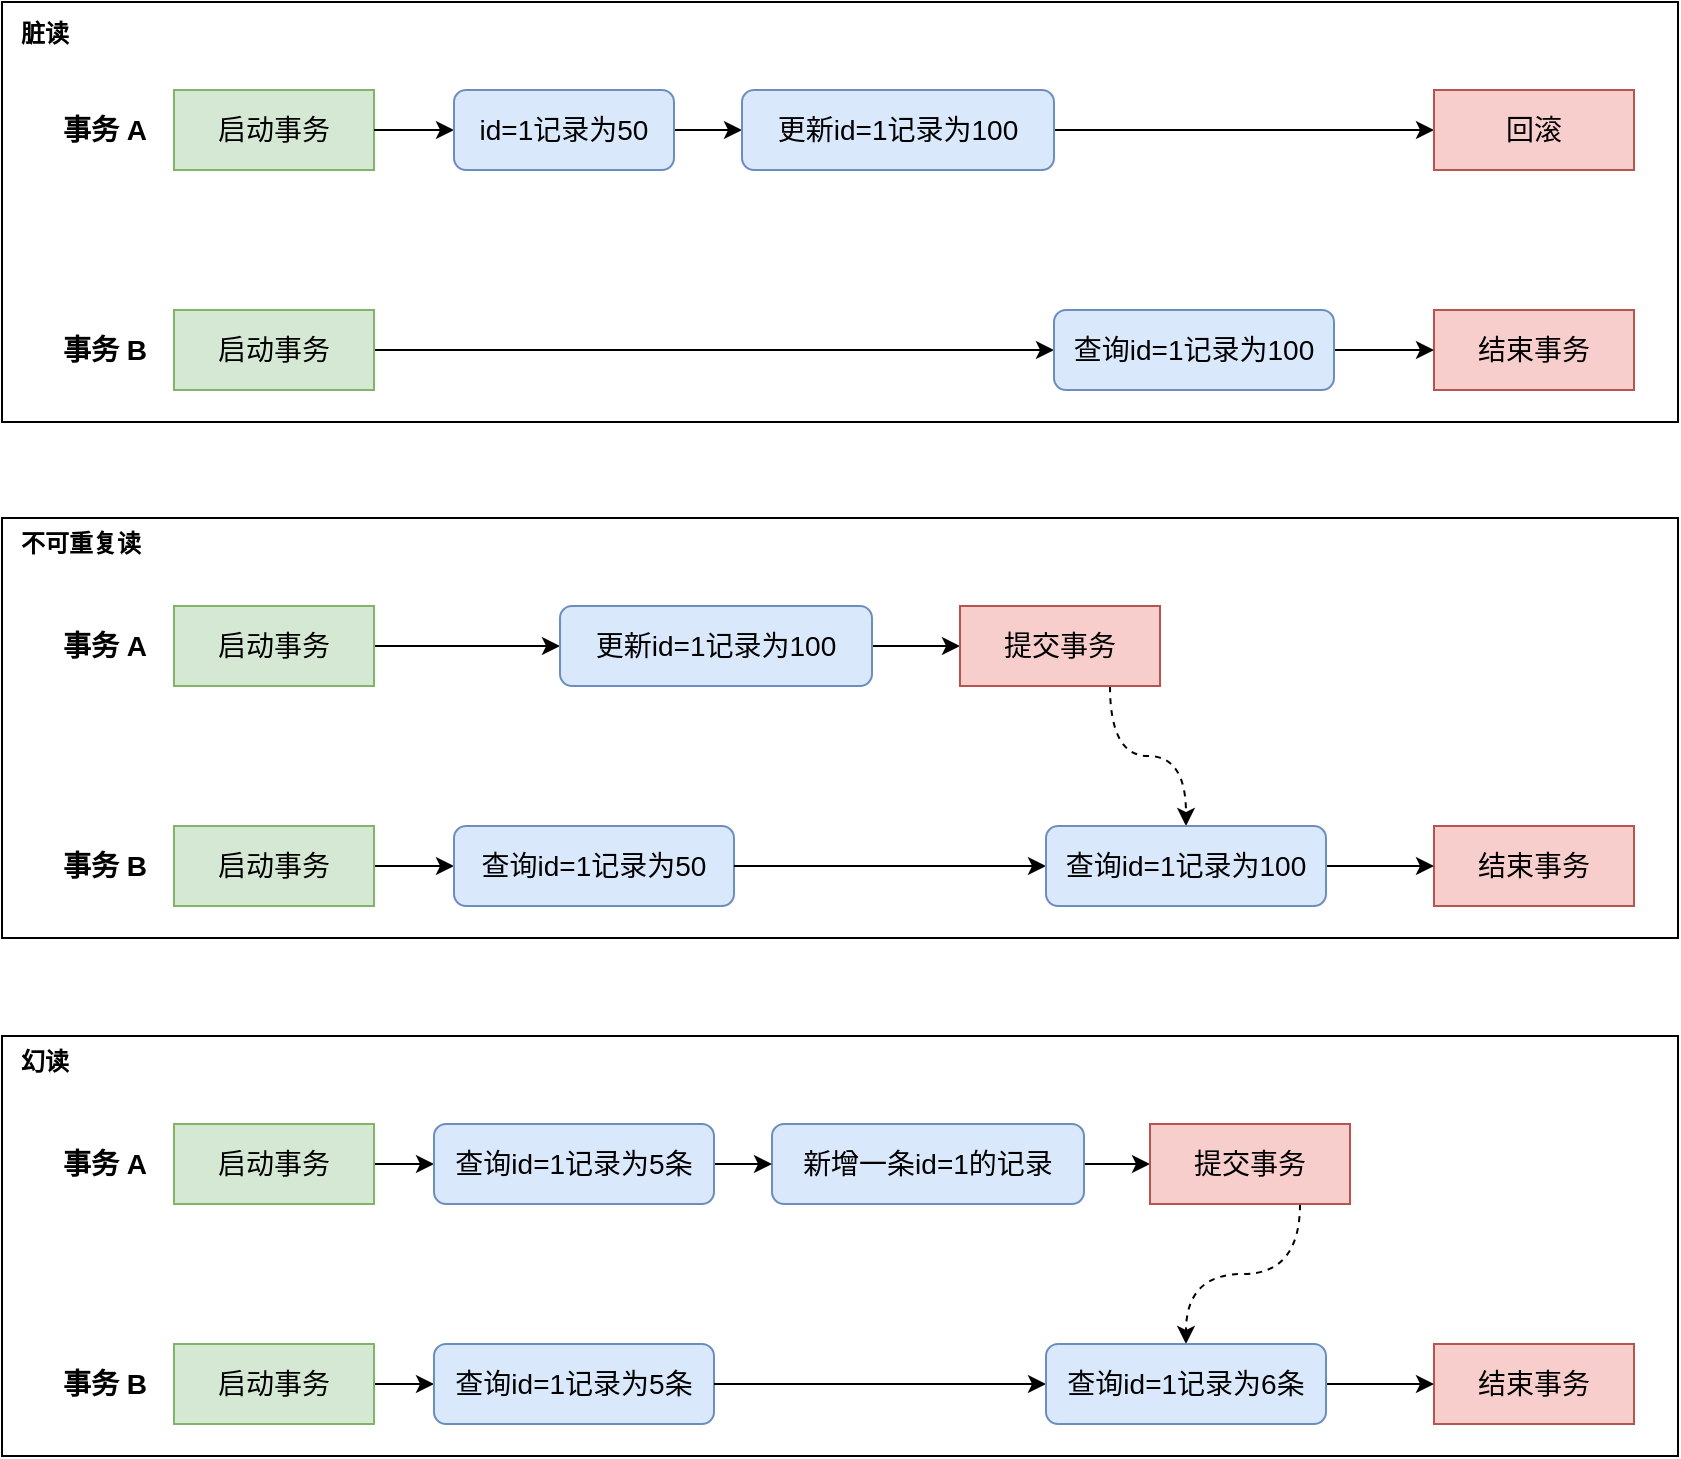 <mxfile version="22.1.8" type="github">
  <diagram name="第 1 页" id="gNZCSh1aHm1mI09cRFBn">
    <mxGraphModel dx="1050" dy="630" grid="0" gridSize="10" guides="1" tooltips="1" connect="1" arrows="1" fold="1" page="0" pageScale="1" pageWidth="827" pageHeight="1169" math="0" shadow="0">
      <root>
        <mxCell id="0" />
        <mxCell id="1" parent="0" />
        <mxCell id="t-oszIujtScnOQRCRIdi-20" value="" style="rounded=0;whiteSpace=wrap;html=1;" vertex="1" parent="1">
          <mxGeometry x="44" y="136" width="838" height="210" as="geometry" />
        </mxCell>
        <mxCell id="t-oszIujtScnOQRCRIdi-9" style="edgeStyle=orthogonalEdgeStyle;rounded=0;orthogonalLoop=1;jettySize=auto;html=1;exitX=1;exitY=0.5;exitDx=0;exitDy=0;entryX=0;entryY=0.5;entryDx=0;entryDy=0;" edge="1" parent="1" source="t-oszIujtScnOQRCRIdi-15" target="t-oszIujtScnOQRCRIdi-3">
          <mxGeometry relative="1" as="geometry" />
        </mxCell>
        <mxCell id="t-oszIujtScnOQRCRIdi-1" value="&lt;font style=&quot;font-size: 14px;&quot;&gt;启动事务&lt;/font&gt;" style="rounded=0;whiteSpace=wrap;html=1;fillColor=#d5e8d4;strokeColor=#82b366;" vertex="1" parent="1">
          <mxGeometry x="130" y="180" width="100" height="40" as="geometry" />
        </mxCell>
        <mxCell id="t-oszIujtScnOQRCRIdi-10" style="edgeStyle=orthogonalEdgeStyle;rounded=0;orthogonalLoop=1;jettySize=auto;html=1;exitX=1;exitY=0.5;exitDx=0;exitDy=0;entryX=0;entryY=0.5;entryDx=0;entryDy=0;" edge="1" parent="1" source="t-oszIujtScnOQRCRIdi-3" target="t-oszIujtScnOQRCRIdi-4">
          <mxGeometry relative="1" as="geometry" />
        </mxCell>
        <mxCell id="t-oszIujtScnOQRCRIdi-3" value="&lt;font style=&quot;font-size: 14px;&quot;&gt;更新id=1记录为100&lt;/font&gt;" style="rounded=1;whiteSpace=wrap;html=1;fillColor=#dae8fc;strokeColor=#6c8ebf;" vertex="1" parent="1">
          <mxGeometry x="414" y="180" width="156" height="40" as="geometry" />
        </mxCell>
        <mxCell id="t-oszIujtScnOQRCRIdi-4" value="&lt;font style=&quot;font-size: 14px;&quot;&gt;回滚&lt;/font&gt;" style="rounded=0;whiteSpace=wrap;html=1;fillColor=#f8cecc;strokeColor=#b85450;" vertex="1" parent="1">
          <mxGeometry x="760" y="180" width="100" height="40" as="geometry" />
        </mxCell>
        <mxCell id="t-oszIujtScnOQRCRIdi-11" style="edgeStyle=orthogonalEdgeStyle;rounded=0;orthogonalLoop=1;jettySize=auto;html=1;exitX=1;exitY=0.5;exitDx=0;exitDy=0;entryX=0;entryY=0.5;entryDx=0;entryDy=0;" edge="1" parent="1" source="t-oszIujtScnOQRCRIdi-5" target="t-oszIujtScnOQRCRIdi-8">
          <mxGeometry relative="1" as="geometry" />
        </mxCell>
        <mxCell id="t-oszIujtScnOQRCRIdi-5" value="&lt;font style=&quot;font-size: 14px;&quot;&gt;启动事务&lt;/font&gt;" style="rounded=0;whiteSpace=wrap;html=1;fillColor=#d5e8d4;strokeColor=#82b366;" vertex="1" parent="1">
          <mxGeometry x="130" y="290" width="100" height="40" as="geometry" />
        </mxCell>
        <mxCell id="t-oszIujtScnOQRCRIdi-7" value="&lt;font style=&quot;font-size: 14px;&quot;&gt;结束事务&lt;/font&gt;" style="rounded=0;whiteSpace=wrap;html=1;fillColor=#f8cecc;strokeColor=#b85450;" vertex="1" parent="1">
          <mxGeometry x="760" y="290" width="100" height="40" as="geometry" />
        </mxCell>
        <mxCell id="t-oszIujtScnOQRCRIdi-12" style="edgeStyle=orthogonalEdgeStyle;rounded=0;orthogonalLoop=1;jettySize=auto;html=1;exitX=1;exitY=0.5;exitDx=0;exitDy=0;" edge="1" parent="1" source="t-oszIujtScnOQRCRIdi-8" target="t-oszIujtScnOQRCRIdi-7">
          <mxGeometry relative="1" as="geometry" />
        </mxCell>
        <mxCell id="t-oszIujtScnOQRCRIdi-8" value="&lt;font style=&quot;font-size: 14px;&quot;&gt;查询id=1记录为100&lt;/font&gt;" style="rounded=1;whiteSpace=wrap;html=1;fillColor=#dae8fc;strokeColor=#6c8ebf;" vertex="1" parent="1">
          <mxGeometry x="570" y="290" width="140" height="40" as="geometry" />
        </mxCell>
        <mxCell id="t-oszIujtScnOQRCRIdi-13" value="&lt;font style=&quot;font-size: 14px;&quot;&gt;&lt;b&gt;事务 A&lt;/b&gt;&lt;/font&gt;" style="text;html=1;align=center;verticalAlign=middle;resizable=0;points=[];autosize=1;strokeColor=none;fillColor=none;" vertex="1" parent="1">
          <mxGeometry x="60" y="185" width="70" height="30" as="geometry" />
        </mxCell>
        <mxCell id="t-oszIujtScnOQRCRIdi-14" value="&lt;font style=&quot;font-size: 14px;&quot;&gt;&lt;b&gt;事务 B&lt;/b&gt;&lt;/font&gt;" style="text;html=1;align=center;verticalAlign=middle;resizable=0;points=[];autosize=1;strokeColor=none;fillColor=none;" vertex="1" parent="1">
          <mxGeometry x="60" y="295" width="70" height="30" as="geometry" />
        </mxCell>
        <mxCell id="t-oszIujtScnOQRCRIdi-16" value="" style="edgeStyle=orthogonalEdgeStyle;rounded=0;orthogonalLoop=1;jettySize=auto;html=1;exitX=1;exitY=0.5;exitDx=0;exitDy=0;entryX=0;entryY=0.5;entryDx=0;entryDy=0;" edge="1" parent="1" source="t-oszIujtScnOQRCRIdi-1" target="t-oszIujtScnOQRCRIdi-15">
          <mxGeometry relative="1" as="geometry">
            <mxPoint x="230" y="200" as="sourcePoint" />
            <mxPoint x="510" y="200" as="targetPoint" />
          </mxGeometry>
        </mxCell>
        <mxCell id="t-oszIujtScnOQRCRIdi-15" value="&lt;font style=&quot;font-size: 14px;&quot;&gt;id=1记录为50&lt;/font&gt;" style="rounded=1;whiteSpace=wrap;html=1;fillColor=#dae8fc;strokeColor=#6c8ebf;" vertex="1" parent="1">
          <mxGeometry x="270" y="180" width="110" height="40" as="geometry" />
        </mxCell>
        <mxCell id="t-oszIujtScnOQRCRIdi-21" value="&lt;b&gt;脏读&lt;/b&gt;" style="text;html=1;align=center;verticalAlign=middle;resizable=0;points=[];autosize=1;strokeColor=none;fillColor=none;" vertex="1" parent="1">
          <mxGeometry x="44" y="139" width="42" height="26" as="geometry" />
        </mxCell>
        <mxCell id="t-oszIujtScnOQRCRIdi-22" value="" style="rounded=0;whiteSpace=wrap;html=1;" vertex="1" parent="1">
          <mxGeometry x="44" y="394" width="838" height="210" as="geometry" />
        </mxCell>
        <mxCell id="t-oszIujtScnOQRCRIdi-41" style="edgeStyle=orthogonalEdgeStyle;rounded=0;orthogonalLoop=1;jettySize=auto;html=1;exitX=1;exitY=0.5;exitDx=0;exitDy=0;entryX=0;entryY=0.5;entryDx=0;entryDy=0;" edge="1" parent="1" source="t-oszIujtScnOQRCRIdi-24" target="t-oszIujtScnOQRCRIdi-26">
          <mxGeometry relative="1" as="geometry" />
        </mxCell>
        <mxCell id="t-oszIujtScnOQRCRIdi-24" value="&lt;font style=&quot;font-size: 14px;&quot;&gt;启动事务&lt;/font&gt;" style="rounded=0;whiteSpace=wrap;html=1;fillColor=#d5e8d4;strokeColor=#82b366;" vertex="1" parent="1">
          <mxGeometry x="130" y="438" width="100" height="40" as="geometry" />
        </mxCell>
        <mxCell id="t-oszIujtScnOQRCRIdi-25" style="edgeStyle=orthogonalEdgeStyle;rounded=0;orthogonalLoop=1;jettySize=auto;html=1;exitX=1;exitY=0.5;exitDx=0;exitDy=0;entryX=0;entryY=0.5;entryDx=0;entryDy=0;" edge="1" parent="1" source="t-oszIujtScnOQRCRIdi-26" target="t-oszIujtScnOQRCRIdi-27">
          <mxGeometry relative="1" as="geometry" />
        </mxCell>
        <mxCell id="t-oszIujtScnOQRCRIdi-26" value="&lt;font style=&quot;font-size: 14px;&quot;&gt;更新id=1记录为100&lt;/font&gt;" style="rounded=1;whiteSpace=wrap;html=1;fillColor=#dae8fc;strokeColor=#6c8ebf;" vertex="1" parent="1">
          <mxGeometry x="323" y="438" width="156" height="40" as="geometry" />
        </mxCell>
        <mxCell id="t-oszIujtScnOQRCRIdi-45" style="edgeStyle=orthogonalEdgeStyle;rounded=0;orthogonalLoop=1;jettySize=auto;html=1;exitX=0.75;exitY=1;exitDx=0;exitDy=0;entryX=0.5;entryY=0;entryDx=0;entryDy=0;dashed=1;curved=1;" edge="1" parent="1" source="t-oszIujtScnOQRCRIdi-27" target="t-oszIujtScnOQRCRIdi-43">
          <mxGeometry relative="1" as="geometry" />
        </mxCell>
        <mxCell id="t-oszIujtScnOQRCRIdi-27" value="&lt;font style=&quot;font-size: 14px;&quot;&gt;提交事务&lt;/font&gt;" style="rounded=0;whiteSpace=wrap;html=1;fillColor=#f8cecc;strokeColor=#b85450;" vertex="1" parent="1">
          <mxGeometry x="523" y="438" width="100" height="40" as="geometry" />
        </mxCell>
        <mxCell id="t-oszIujtScnOQRCRIdi-28" style="edgeStyle=orthogonalEdgeStyle;rounded=0;orthogonalLoop=1;jettySize=auto;html=1;exitX=1;exitY=0.5;exitDx=0;exitDy=0;entryX=0;entryY=0.5;entryDx=0;entryDy=0;" edge="1" parent="1" source="t-oszIujtScnOQRCRIdi-29" target="t-oszIujtScnOQRCRIdi-32">
          <mxGeometry relative="1" as="geometry" />
        </mxCell>
        <mxCell id="t-oszIujtScnOQRCRIdi-29" value="&lt;font style=&quot;font-size: 14px;&quot;&gt;启动事务&lt;/font&gt;" style="rounded=0;whiteSpace=wrap;html=1;fillColor=#d5e8d4;strokeColor=#82b366;" vertex="1" parent="1">
          <mxGeometry x="130" y="548" width="100" height="40" as="geometry" />
        </mxCell>
        <mxCell id="t-oszIujtScnOQRCRIdi-30" value="&lt;font style=&quot;font-size: 14px;&quot;&gt;结束事务&lt;/font&gt;" style="rounded=0;whiteSpace=wrap;html=1;fillColor=#f8cecc;strokeColor=#b85450;" vertex="1" parent="1">
          <mxGeometry x="760" y="548" width="100" height="40" as="geometry" />
        </mxCell>
        <mxCell id="t-oszIujtScnOQRCRIdi-31" style="edgeStyle=orthogonalEdgeStyle;rounded=0;orthogonalLoop=1;jettySize=auto;html=1;exitX=1;exitY=0.5;exitDx=0;exitDy=0;" edge="1" parent="1" source="t-oszIujtScnOQRCRIdi-43" target="t-oszIujtScnOQRCRIdi-30">
          <mxGeometry relative="1" as="geometry" />
        </mxCell>
        <mxCell id="t-oszIujtScnOQRCRIdi-32" value="&lt;font style=&quot;font-size: 14px;&quot;&gt;查询id=1记录为50&lt;/font&gt;" style="rounded=1;whiteSpace=wrap;html=1;fillColor=#dae8fc;strokeColor=#6c8ebf;" vertex="1" parent="1">
          <mxGeometry x="270" y="548" width="140" height="40" as="geometry" />
        </mxCell>
        <mxCell id="t-oszIujtScnOQRCRIdi-33" value="&lt;font style=&quot;font-size: 14px;&quot;&gt;&lt;b&gt;事务 A&lt;/b&gt;&lt;/font&gt;" style="text;html=1;align=center;verticalAlign=middle;resizable=0;points=[];autosize=1;strokeColor=none;fillColor=none;" vertex="1" parent="1">
          <mxGeometry x="60" y="443" width="70" height="30" as="geometry" />
        </mxCell>
        <mxCell id="t-oszIujtScnOQRCRIdi-34" value="&lt;font style=&quot;font-size: 14px;&quot;&gt;&lt;b&gt;事务 B&lt;/b&gt;&lt;/font&gt;" style="text;html=1;align=center;verticalAlign=middle;resizable=0;points=[];autosize=1;strokeColor=none;fillColor=none;" vertex="1" parent="1">
          <mxGeometry x="60" y="553" width="70" height="30" as="geometry" />
        </mxCell>
        <mxCell id="t-oszIujtScnOQRCRIdi-37" value="&lt;b&gt;不可重复读&lt;/b&gt;" style="text;html=1;align=center;verticalAlign=middle;resizable=0;points=[];autosize=1;strokeColor=none;fillColor=none;" vertex="1" parent="1">
          <mxGeometry x="44" y="394" width="78" height="26" as="geometry" />
        </mxCell>
        <mxCell id="t-oszIujtScnOQRCRIdi-44" value="" style="edgeStyle=orthogonalEdgeStyle;rounded=0;orthogonalLoop=1;jettySize=auto;html=1;exitX=1;exitY=0.5;exitDx=0;exitDy=0;" edge="1" parent="1" source="t-oszIujtScnOQRCRIdi-32" target="t-oszIujtScnOQRCRIdi-43">
          <mxGeometry relative="1" as="geometry">
            <mxPoint x="410" y="568" as="sourcePoint" />
            <mxPoint x="760" y="568" as="targetPoint" />
          </mxGeometry>
        </mxCell>
        <mxCell id="t-oszIujtScnOQRCRIdi-43" value="&lt;font style=&quot;font-size: 14px;&quot;&gt;查询id=1记录为100&lt;/font&gt;" style="rounded=1;whiteSpace=wrap;html=1;fillColor=#dae8fc;strokeColor=#6c8ebf;" vertex="1" parent="1">
          <mxGeometry x="566" y="548" width="140" height="40" as="geometry" />
        </mxCell>
        <mxCell id="t-oszIujtScnOQRCRIdi-46" value="" style="rounded=0;whiteSpace=wrap;html=1;" vertex="1" parent="1">
          <mxGeometry x="44" y="653" width="838" height="210" as="geometry" />
        </mxCell>
        <mxCell id="t-oszIujtScnOQRCRIdi-64" style="edgeStyle=orthogonalEdgeStyle;rounded=0;orthogonalLoop=1;jettySize=auto;html=1;exitX=1;exitY=0.5;exitDx=0;exitDy=0;entryX=0;entryY=0.5;entryDx=0;entryDy=0;" edge="1" parent="1" source="t-oszIujtScnOQRCRIdi-48" target="t-oszIujtScnOQRCRIdi-63">
          <mxGeometry relative="1" as="geometry" />
        </mxCell>
        <mxCell id="t-oszIujtScnOQRCRIdi-48" value="&lt;font style=&quot;font-size: 14px;&quot;&gt;启动事务&lt;/font&gt;" style="rounded=0;whiteSpace=wrap;html=1;fillColor=#d5e8d4;strokeColor=#82b366;" vertex="1" parent="1">
          <mxGeometry x="130" y="697" width="100" height="40" as="geometry" />
        </mxCell>
        <mxCell id="t-oszIujtScnOQRCRIdi-49" style="edgeStyle=orthogonalEdgeStyle;rounded=0;orthogonalLoop=1;jettySize=auto;html=1;exitX=1;exitY=0.5;exitDx=0;exitDy=0;entryX=0;entryY=0.5;entryDx=0;entryDy=0;" edge="1" source="t-oszIujtScnOQRCRIdi-50" target="t-oszIujtScnOQRCRIdi-52" parent="1">
          <mxGeometry relative="1" as="geometry" />
        </mxCell>
        <mxCell id="t-oszIujtScnOQRCRIdi-50" value="&lt;font style=&quot;font-size: 14px;&quot;&gt;新增一条id=1的记录&lt;/font&gt;" style="rounded=1;whiteSpace=wrap;html=1;fillColor=#dae8fc;strokeColor=#6c8ebf;" vertex="1" parent="1">
          <mxGeometry x="429" y="697" width="156" height="40" as="geometry" />
        </mxCell>
        <mxCell id="t-oszIujtScnOQRCRIdi-51" style="edgeStyle=orthogonalEdgeStyle;rounded=0;orthogonalLoop=1;jettySize=auto;html=1;exitX=0.75;exitY=1;exitDx=0;exitDy=0;entryX=0.5;entryY=0;entryDx=0;entryDy=0;dashed=1;curved=1;" edge="1" source="t-oszIujtScnOQRCRIdi-52" target="t-oszIujtScnOQRCRIdi-62" parent="1">
          <mxGeometry relative="1" as="geometry" />
        </mxCell>
        <mxCell id="t-oszIujtScnOQRCRIdi-52" value="&lt;font style=&quot;font-size: 14px;&quot;&gt;提交事务&lt;/font&gt;" style="rounded=0;whiteSpace=wrap;html=1;fillColor=#f8cecc;strokeColor=#b85450;" vertex="1" parent="1">
          <mxGeometry x="618" y="697" width="100" height="40" as="geometry" />
        </mxCell>
        <mxCell id="t-oszIujtScnOQRCRIdi-53" style="edgeStyle=orthogonalEdgeStyle;rounded=0;orthogonalLoop=1;jettySize=auto;html=1;exitX=1;exitY=0.5;exitDx=0;exitDy=0;entryX=0;entryY=0.5;entryDx=0;entryDy=0;" edge="1" source="t-oszIujtScnOQRCRIdi-54" target="t-oszIujtScnOQRCRIdi-57" parent="1">
          <mxGeometry relative="1" as="geometry" />
        </mxCell>
        <mxCell id="t-oszIujtScnOQRCRIdi-54" value="&lt;font style=&quot;font-size: 14px;&quot;&gt;启动事务&lt;/font&gt;" style="rounded=0;whiteSpace=wrap;html=1;fillColor=#d5e8d4;strokeColor=#82b366;" vertex="1" parent="1">
          <mxGeometry x="130" y="807" width="100" height="40" as="geometry" />
        </mxCell>
        <mxCell id="t-oszIujtScnOQRCRIdi-55" value="&lt;font style=&quot;font-size: 14px;&quot;&gt;结束事务&lt;/font&gt;" style="rounded=0;whiteSpace=wrap;html=1;fillColor=#f8cecc;strokeColor=#b85450;" vertex="1" parent="1">
          <mxGeometry x="760" y="807" width="100" height="40" as="geometry" />
        </mxCell>
        <mxCell id="t-oszIujtScnOQRCRIdi-56" style="edgeStyle=orthogonalEdgeStyle;rounded=0;orthogonalLoop=1;jettySize=auto;html=1;exitX=1;exitY=0.5;exitDx=0;exitDy=0;" edge="1" source="t-oszIujtScnOQRCRIdi-62" target="t-oszIujtScnOQRCRIdi-55" parent="1">
          <mxGeometry relative="1" as="geometry" />
        </mxCell>
        <mxCell id="t-oszIujtScnOQRCRIdi-57" value="&lt;font style=&quot;font-size: 14px;&quot;&gt;查询id=1记录为5条&lt;/font&gt;" style="rounded=1;whiteSpace=wrap;html=1;fillColor=#dae8fc;strokeColor=#6c8ebf;" vertex="1" parent="1">
          <mxGeometry x="260" y="807" width="140" height="40" as="geometry" />
        </mxCell>
        <mxCell id="t-oszIujtScnOQRCRIdi-58" value="&lt;font style=&quot;font-size: 14px;&quot;&gt;&lt;b&gt;事务 A&lt;/b&gt;&lt;/font&gt;" style="text;html=1;align=center;verticalAlign=middle;resizable=0;points=[];autosize=1;strokeColor=none;fillColor=none;" vertex="1" parent="1">
          <mxGeometry x="60" y="702" width="70" height="30" as="geometry" />
        </mxCell>
        <mxCell id="t-oszIujtScnOQRCRIdi-59" value="&lt;font style=&quot;font-size: 14px;&quot;&gt;&lt;b&gt;事务 B&lt;/b&gt;&lt;/font&gt;" style="text;html=1;align=center;verticalAlign=middle;resizable=0;points=[];autosize=1;strokeColor=none;fillColor=none;" vertex="1" parent="1">
          <mxGeometry x="60" y="812" width="70" height="30" as="geometry" />
        </mxCell>
        <mxCell id="t-oszIujtScnOQRCRIdi-60" value="&lt;b&gt;幻读&lt;/b&gt;" style="text;html=1;align=center;verticalAlign=middle;resizable=0;points=[];autosize=1;strokeColor=none;fillColor=none;" vertex="1" parent="1">
          <mxGeometry x="44" y="653" width="42" height="26" as="geometry" />
        </mxCell>
        <mxCell id="t-oszIujtScnOQRCRIdi-61" value="" style="edgeStyle=orthogonalEdgeStyle;rounded=0;orthogonalLoop=1;jettySize=auto;html=1;exitX=1;exitY=0.5;exitDx=0;exitDy=0;" edge="1" source="t-oszIujtScnOQRCRIdi-57" target="t-oszIujtScnOQRCRIdi-62" parent="1">
          <mxGeometry relative="1" as="geometry">
            <mxPoint x="410" y="827" as="sourcePoint" />
            <mxPoint x="760" y="827" as="targetPoint" />
          </mxGeometry>
        </mxCell>
        <mxCell id="t-oszIujtScnOQRCRIdi-62" value="&lt;font style=&quot;font-size: 14px;&quot;&gt;查询id=1记录为6条&lt;/font&gt;" style="rounded=1;whiteSpace=wrap;html=1;fillColor=#dae8fc;strokeColor=#6c8ebf;" vertex="1" parent="1">
          <mxGeometry x="566" y="807" width="140" height="40" as="geometry" />
        </mxCell>
        <mxCell id="t-oszIujtScnOQRCRIdi-65" style="edgeStyle=orthogonalEdgeStyle;rounded=0;orthogonalLoop=1;jettySize=auto;html=1;exitX=1;exitY=0.5;exitDx=0;exitDy=0;entryX=0;entryY=0.5;entryDx=0;entryDy=0;" edge="1" parent="1" source="t-oszIujtScnOQRCRIdi-63" target="t-oszIujtScnOQRCRIdi-50">
          <mxGeometry relative="1" as="geometry" />
        </mxCell>
        <mxCell id="t-oszIujtScnOQRCRIdi-63" value="&lt;font style=&quot;font-size: 14px;&quot;&gt;查询id=1记录为5条&lt;/font&gt;" style="rounded=1;whiteSpace=wrap;html=1;fillColor=#dae8fc;strokeColor=#6c8ebf;" vertex="1" parent="1">
          <mxGeometry x="260" y="697" width="140" height="40" as="geometry" />
        </mxCell>
      </root>
    </mxGraphModel>
  </diagram>
</mxfile>
